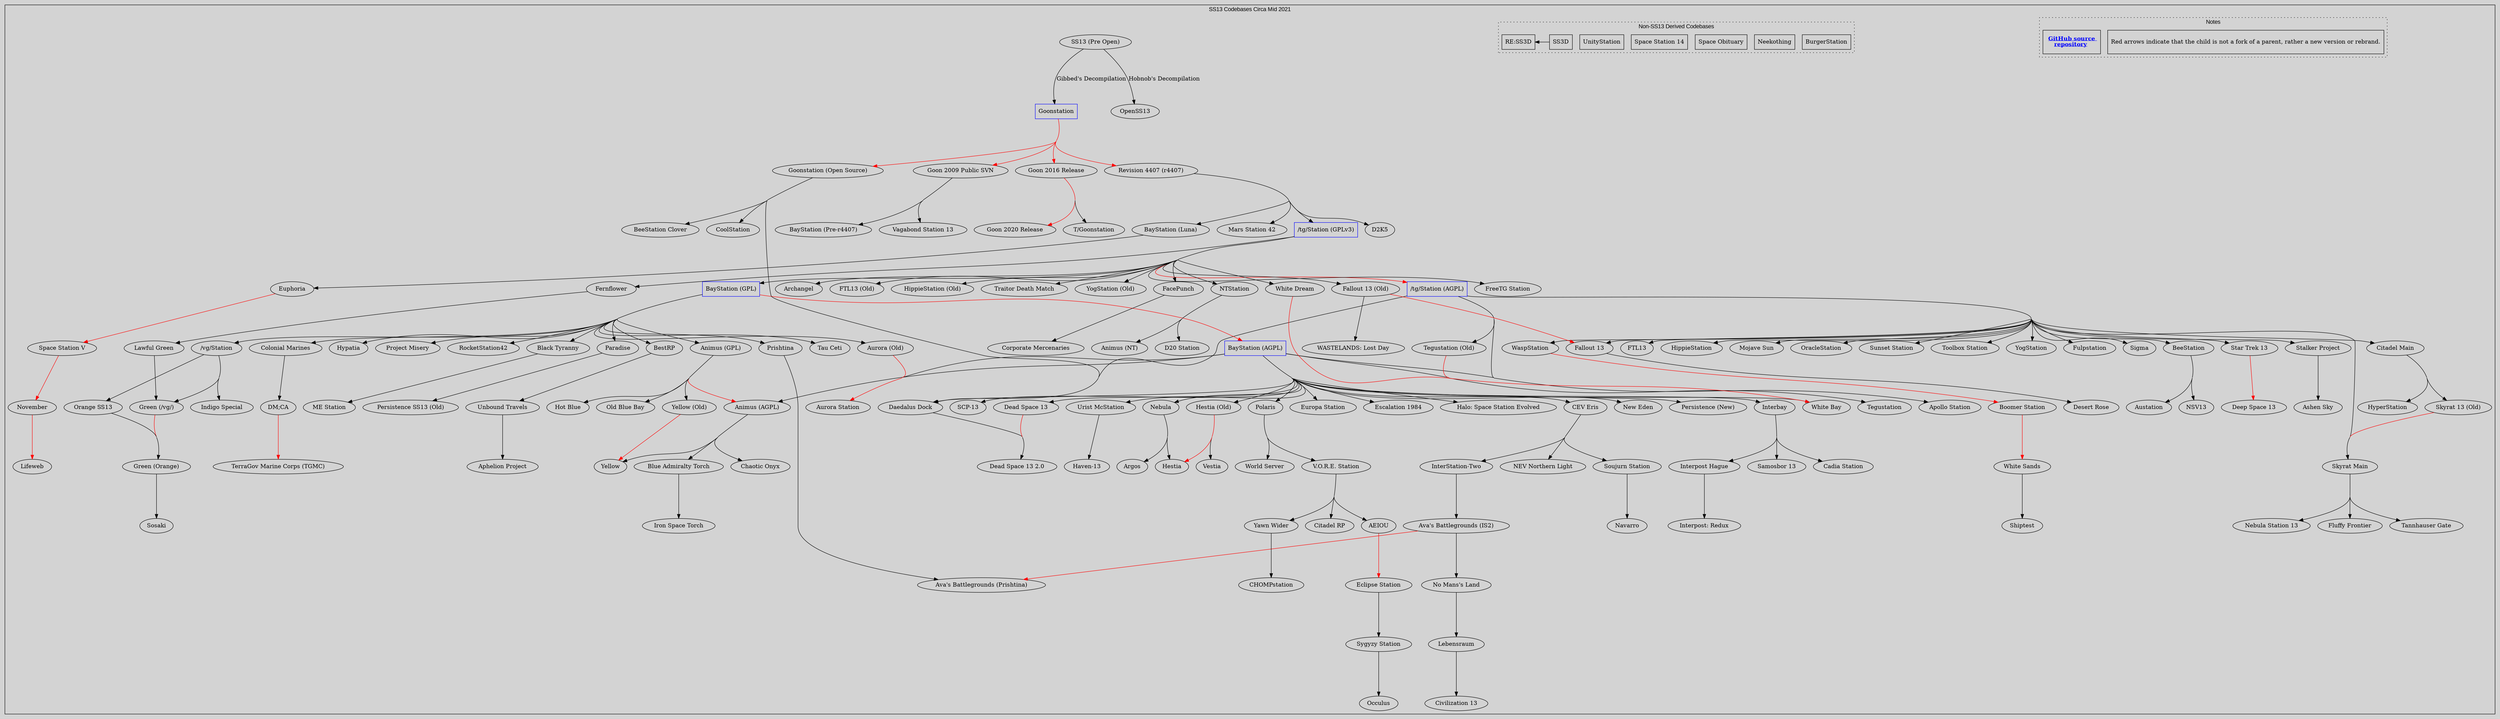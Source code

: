 digraph G {
	// Attributes
	color    = "black"
	fontname = "Arial"
	fontsize = 14
	ratio    = "auto"
	rankdir  = "TB"
	bgcolor  = lightgray
	ranksep  = 1.5
	concentrate = true

	subgraph cluster_map
	{
		subgraph cluster_note
		{
			// Attributes
			label    = "Notes"
			style    = "dotted"
			rankdir  = "LR"
			compound = false
			rank     = same

			node [
				shape    = rectangle,
				fontsize = 14,
				minlen = 1
			]
			edge [
				constraint = false
			]

			// Notes
			note1 [
				label  = "Red arrows indicate that the child is not a fork of a parent, rather a new version or rebrand.\l",
				width  = 4.5,
				height = .8
			]
			note2 [
				label  = < <b><u><font color="blue">GitHub source <br align="center"/>repository</font></u></b> >,
				URL    = "https://github.com/spacestation13/SS13-Codebases",
				width  = 1.5,
				height = .8
			]
		}

		subgraph cluster_not_ss13
		{
			// Attributes
			label    = "Non-SS13 Derived Codebases"
			style    = "dotted"

			node [
				shape    = rectangle,
				minlen   = 1
			]
			edge [
				constraint = false
			]

			// Non-SS13 Codebases
			"BurgerStation"
			"Neekothing"
			"Space Obituary"
			"Space Station 14"
			"UnityStation"
			"SS3D"
			"SS3D" -> "RE:SS3D"

		}

		// Attributes
		label    = "SS13 Codebases Circa Mid 2021"
		labelloc = "top"

		// Root codebases
		"Goonstation" [shape = rectangle, color = blue]
		"/tg/Station (GPLv3)" [shape = rectangle, color = blue]
		"/tg/Station (AGPL)" [shape = rectangle, color = blue]
		"BayStation (GPL)" [shape = rectangle, color = blue]
		"BayStation (AGPL)" [shape = rectangle, color = blue]

		// Edges
		"/tg/Station (AGPL)"            -> "Sigma"
		"/tg/Station (AGPL)"            -> "Stalker Project"
		"/tg/Station (AGPL)"            -> "Apollo Station"
		"/tg/Station (AGPL)"            -> "BeeStation"
		"/tg/Station (AGPL)"            -> "Citadel Main"
		"/tg/Station (AGPL)"            -> "Daedalus Dock"
		"/tg/Station (AGPL)"            -> "Fallout 13"
		"/tg/Station (AGPL)"            -> "FTL13"
		"/tg/Station (AGPL)"            -> "HippieStation"
		"/tg/Station (AGPL)"            -> "Mojave Sun"
		"/tg/Station (AGPL)"            -> "OracleStation"
		"/tg/Station (AGPL)"            -> "Star Trek 13"
		"/tg/Station (AGPL)"            -> "Sunset Station"
		"/tg/Station (AGPL)"            -> "Toolbox Station"
		"/tg/Station (AGPL)"            -> "Tegustation (Old)"
		"/tg/Station (AGPL)"            -> "WaspStation"
		"/tg/Station (AGPL)"            -> "YogStation"
		"/tg/Station (AGPL)"            -> "Fulpstation"
		"/tg/Station (GPLv3)"           -> "FreeTG Station"
		"/tg/Station (GPLv3)"           -> "/tg/Station (AGPL)" [color = red]
		"/tg/Station (GPLv3)"           -> "Archangel"
		"/tg/Station (GPLv3)"           -> "BayStation (GPL)"
		"/tg/Station (GPLv3)"           -> "FacePunch"
		"/tg/Station (GPLv3)"           -> "Fernflower"
		"/tg/Station (GPLv3)"           -> "Fallout 13 (Old)"
		"/tg/Station (GPLv3)"           -> "FTL13 (Old)"
		"/tg/Station (GPLv3)"           -> "HippieStation (Old)"
		"/tg/Station (GPLv3)"           -> "NTStation"
		"/tg/Station (GPLv3)"           -> "Traitor Death Match"
		"/tg/Station (GPLv3)"           -> "YogStation (Old)"
		"/tg/Station (GPLv3)"           -> "White Dream"
		"/vg/Station"                   -> "Green (/vg/)"
		"/vg/Station"                   -> "Orange SS13"
		"/vg/Station"                   -> "Indigo Special"
		"AEIOU"                         -> "Eclipse Station" [color = red]
		"Animus (AGPL)"                 -> "Blue Admiralty Torch"
		"Animus (AGPL)"                 -> "Chaotic Onyx"
		"Animus (AGPL)"                 -> "Yellow"
		"Animus (GPL)"                  -> "Animus (AGPL)" [color = red]
		"Animus (GPL)"                  -> "Hot Blue"
		"Animus (GPL)"                  -> "Old Blue Bay"
		"Animus (GPL)"                  -> "Yellow (Old)"
		"Aurora (Old)"                  -> "Aurora Station" [color = red]
		"Ava's Battlegrounds (IS2)"     -> "No Mans's Land"
		"Ava's Battlegrounds (IS2)"     -> "Ava's Battlegrounds (Prishtina)" [color = red]
		"BayStation (AGPL)"             -> "Aurora Station"
		"BayStation (AGPL)"             -> "Apollo Station"
		"BayStation (AGPL)"             -> "Animus (AGPL)"
		"BayStation (AGPL)"             -> "CEV Eris"
		"BayStation (AGPL)"             -> "Daedalus Dock"
		"BayStation (AGPL)"             -> "Dead Space 13"
		"BayStation (AGPL)"             -> "Europa Station"
		"BayStation (AGPL)"             -> "Escalation 1984"
		"BayStation (AGPL)"             -> "Halo: Space Station Evolved"
		"BayStation (AGPL)"             -> "Hestia (Old)"
		"BayStation (AGPL)"             -> "Interbay"
		"BayStation (AGPL)"             -> "Nebula"
		"BayStation (AGPL)"             -> "New Eden"
		"BayStation (AGPL)"             -> "Persistence (New)"
		"BayStation (AGPL)"             -> "Polaris"
		"BayStation (AGPL)"             -> "SCP-13"
		"BayStation (AGPL)"             -> "Tegustation"
		"BayStation (AGPL)"             -> "Urist McStation"
		"BayStation (AGPL)"             -> "White Bay"
		"BayStation (GPL)"              -> "/vg/Station"
		"BayStation (GPL)"              -> "Animus (GPL)"
		"BayStation (GPL)"              -> "Aurora (Old)"
		"BayStation (GPL)"              -> "BayStation (AGPL)" [color = red]
		"BayStation (GPL)"              -> "Black Tyranny"
		"BayStation (GPL)"              -> "BestRP"
		"BayStation (GPL)"              -> "Colonial Marines"
		"BayStation (GPL)"              -> "Hypatia"
		"BayStation (GPL)"              -> "Paradise"
		"BayStation (GPL)"              -> "Prishtina"
		"BayStation (GPL)"              -> "Project Misery"
		"BayStation (GPL)"              -> "RocketStation42"
		"BayStation (GPL)"              -> "Tau Ceti"
		"BayStation (Luna)"             -> "Euphoria"
		"BeeStation"                    -> "Austation"
		"BeeStation"                    -> "NSV13"
		"BestRP"                        -> "Unbound Travels"
		"Blue Admiralty Torch"          -> "Iron Space Torch"
		"Black Tyranny"                 -> "ME Station"
		"Boomer Station"                -> "White Sands" [color = red]
		"CEV Eris"                      -> "NEV Northern Light"
		"CEV Eris"                      -> "InterStation-Two"
		"CEV Eris"                      -> "Soujurn Station"
		"Citadel Main"                  -> "HyperStation"
		"Citadel Main"                  -> "Skyrat 13 (Old)"
		"Skyrat 13 (Old)"				-> "Skyrat Main" [color = red]
		"/tg/Station (AGPL)"			-> "Skyrat Main"
		"Skyrat Main"					-> "Tannhauser Gate"
		"Skyrat Main"					-> "Nebula Station 13"
		"Skyrat Main"					-> "Fluffy Frontier"
		"Colonial Marines"              -> "DM;CA"
		"Daedalus Dock"                 -> "Dead Space 13 2.0"
		"Dead Space 13"                 -> "Dead Space 13 2.0" [color = red]
		"DM;CA"                         -> "TerraGov Marine Corps (TGMC)" [color = red]
		"Euphoria"                      -> "Space Station V" [color = red]
		"Eclipse Station"               -> "Sygyzy Station"
		"FacePunch"                     -> "Corporate Mercenaries"
		"Fernflower"                    -> "Lawful Green"
		"Fallout 13"                    -> "Desert Rose"
		"Fallout 13 (Old)"              -> "Fallout 13" [color = red]
		"Fallout 13 (Old)"              -> "WASTELANDS: Lost Day"
		"Goonstation (Open Source)"     -> "BeeStation Clover"
		"Goonstation (Open Source)"     -> "CoolStation"
		"Goonstation (Open Source)"     -> "Daedalus Dock"
		"Goonstation"                   -> "Goon 2009 Public SVN" [color = red]
		"Goonstation"                   -> "Goon 2016 Release" [color = red]
		"Goonstation"                   -> "Goonstation (Open Source)" [color = red]
		"Goonstation"                   -> "Revision 4407 (r4407)" [color = red]
		"Goon 2009 Public SVN"          -> "BayStation (Pre-r4407)"
		"Goon 2009 Public SVN"          -> "Vagabond Station 13"
		"Goon 2016 Release"             -> "Goon 2020 Release" [color = red]
		"Goon 2016 Release"             -> "T/Goonstation"
		"Green (/vg/)"                  -> "Green (Orange)" [color = red]
		"Green (Orange)"                -> "Sosaki"
		"Hestia (Old)"                  -> "Vestia"
		"Hestia (Old)"                  -> "Hestia" [color = red]
		"Interbay"                      -> "Cadia Station"
		"Interbay"                      -> "Samosbor 13"
		"Interbay"                      -> "Interpost Hague"
		"Interpost Hague"               -> "Interpost: Redux"
		"InterStation-Two"              -> "Ava's Battlegrounds (IS2)"
		"Lawful Green"                  -> "Green (/vg/)"
		"Lebensraum"                    -> "Civilization 13"
		"Nebula"                        -> "Argos"
		"Nebula"                        -> "Hestia"
		"No Mans's Land"                -> "Lebensraum"
		"November"                      -> "Lifeweb" [color = red]
		"NTStation"                     -> "D20 Station"
		"NTStation"                     -> "Animus (NT)"
		"Sygyzy Station"                -> "Occulus"
		"Orange SS13"                   -> "Green (Orange)"
		"Paradise"                      -> "Persistence SS13 (Old)"
		"Polaris"                       -> "V.O.R.E. Station"
		"Polaris"                       -> "World Server"
		"Prishtina"                     -> "Ava's Battlegrounds (Prishtina)"
		"Revision 4407 (r4407)"         -> "/tg/Station (GPLv3)"
		"Revision 4407 (r4407)"         -> "BayStation (Luna)"
		"Revision 4407 (r4407)"         -> "D2K5"
		"Revision 4407 (r4407)"         -> "Mars Station 42"
		"Soujurn Station"               -> "Navarro"
		"Space Station V"               -> "November" [color = red]
		"SS13 (Pre Open)"               -> "Goonstation" [label = "Gibbed's Decompilation"]
		"SS13 (Pre Open)"               -> "OpenSS13" [label = "Hobnob's Decompilation"]
		"Stalker Project"               -> "Ashen Sky"
		"Star Trek 13"                  -> "Deep Space 13" [color = red]
		"Tegustation (Old)"             -> "Tegustation" [color = red]
		"Unbound Travels"               -> "Aphelion Project"
		"Urist McStation"               -> "Haven-13"
		"V.O.R.E. Station"              -> "AEIOU"
		"V.O.R.E. Station"              -> "Citadel RP"
		"V.O.R.E. Station"              -> "Yawn Wider"
		"WaspStation"                   -> "Boomer Station" [color = red]
		"White Dream"                   -> "White Bay" [color = red]
		"White Sands"                   -> "Shiptest"
		"Yawn Wider"                    -> "CHOMPstation"
		"Yellow (Old)"                  -> "Yellow" [color = red]
	}
}

